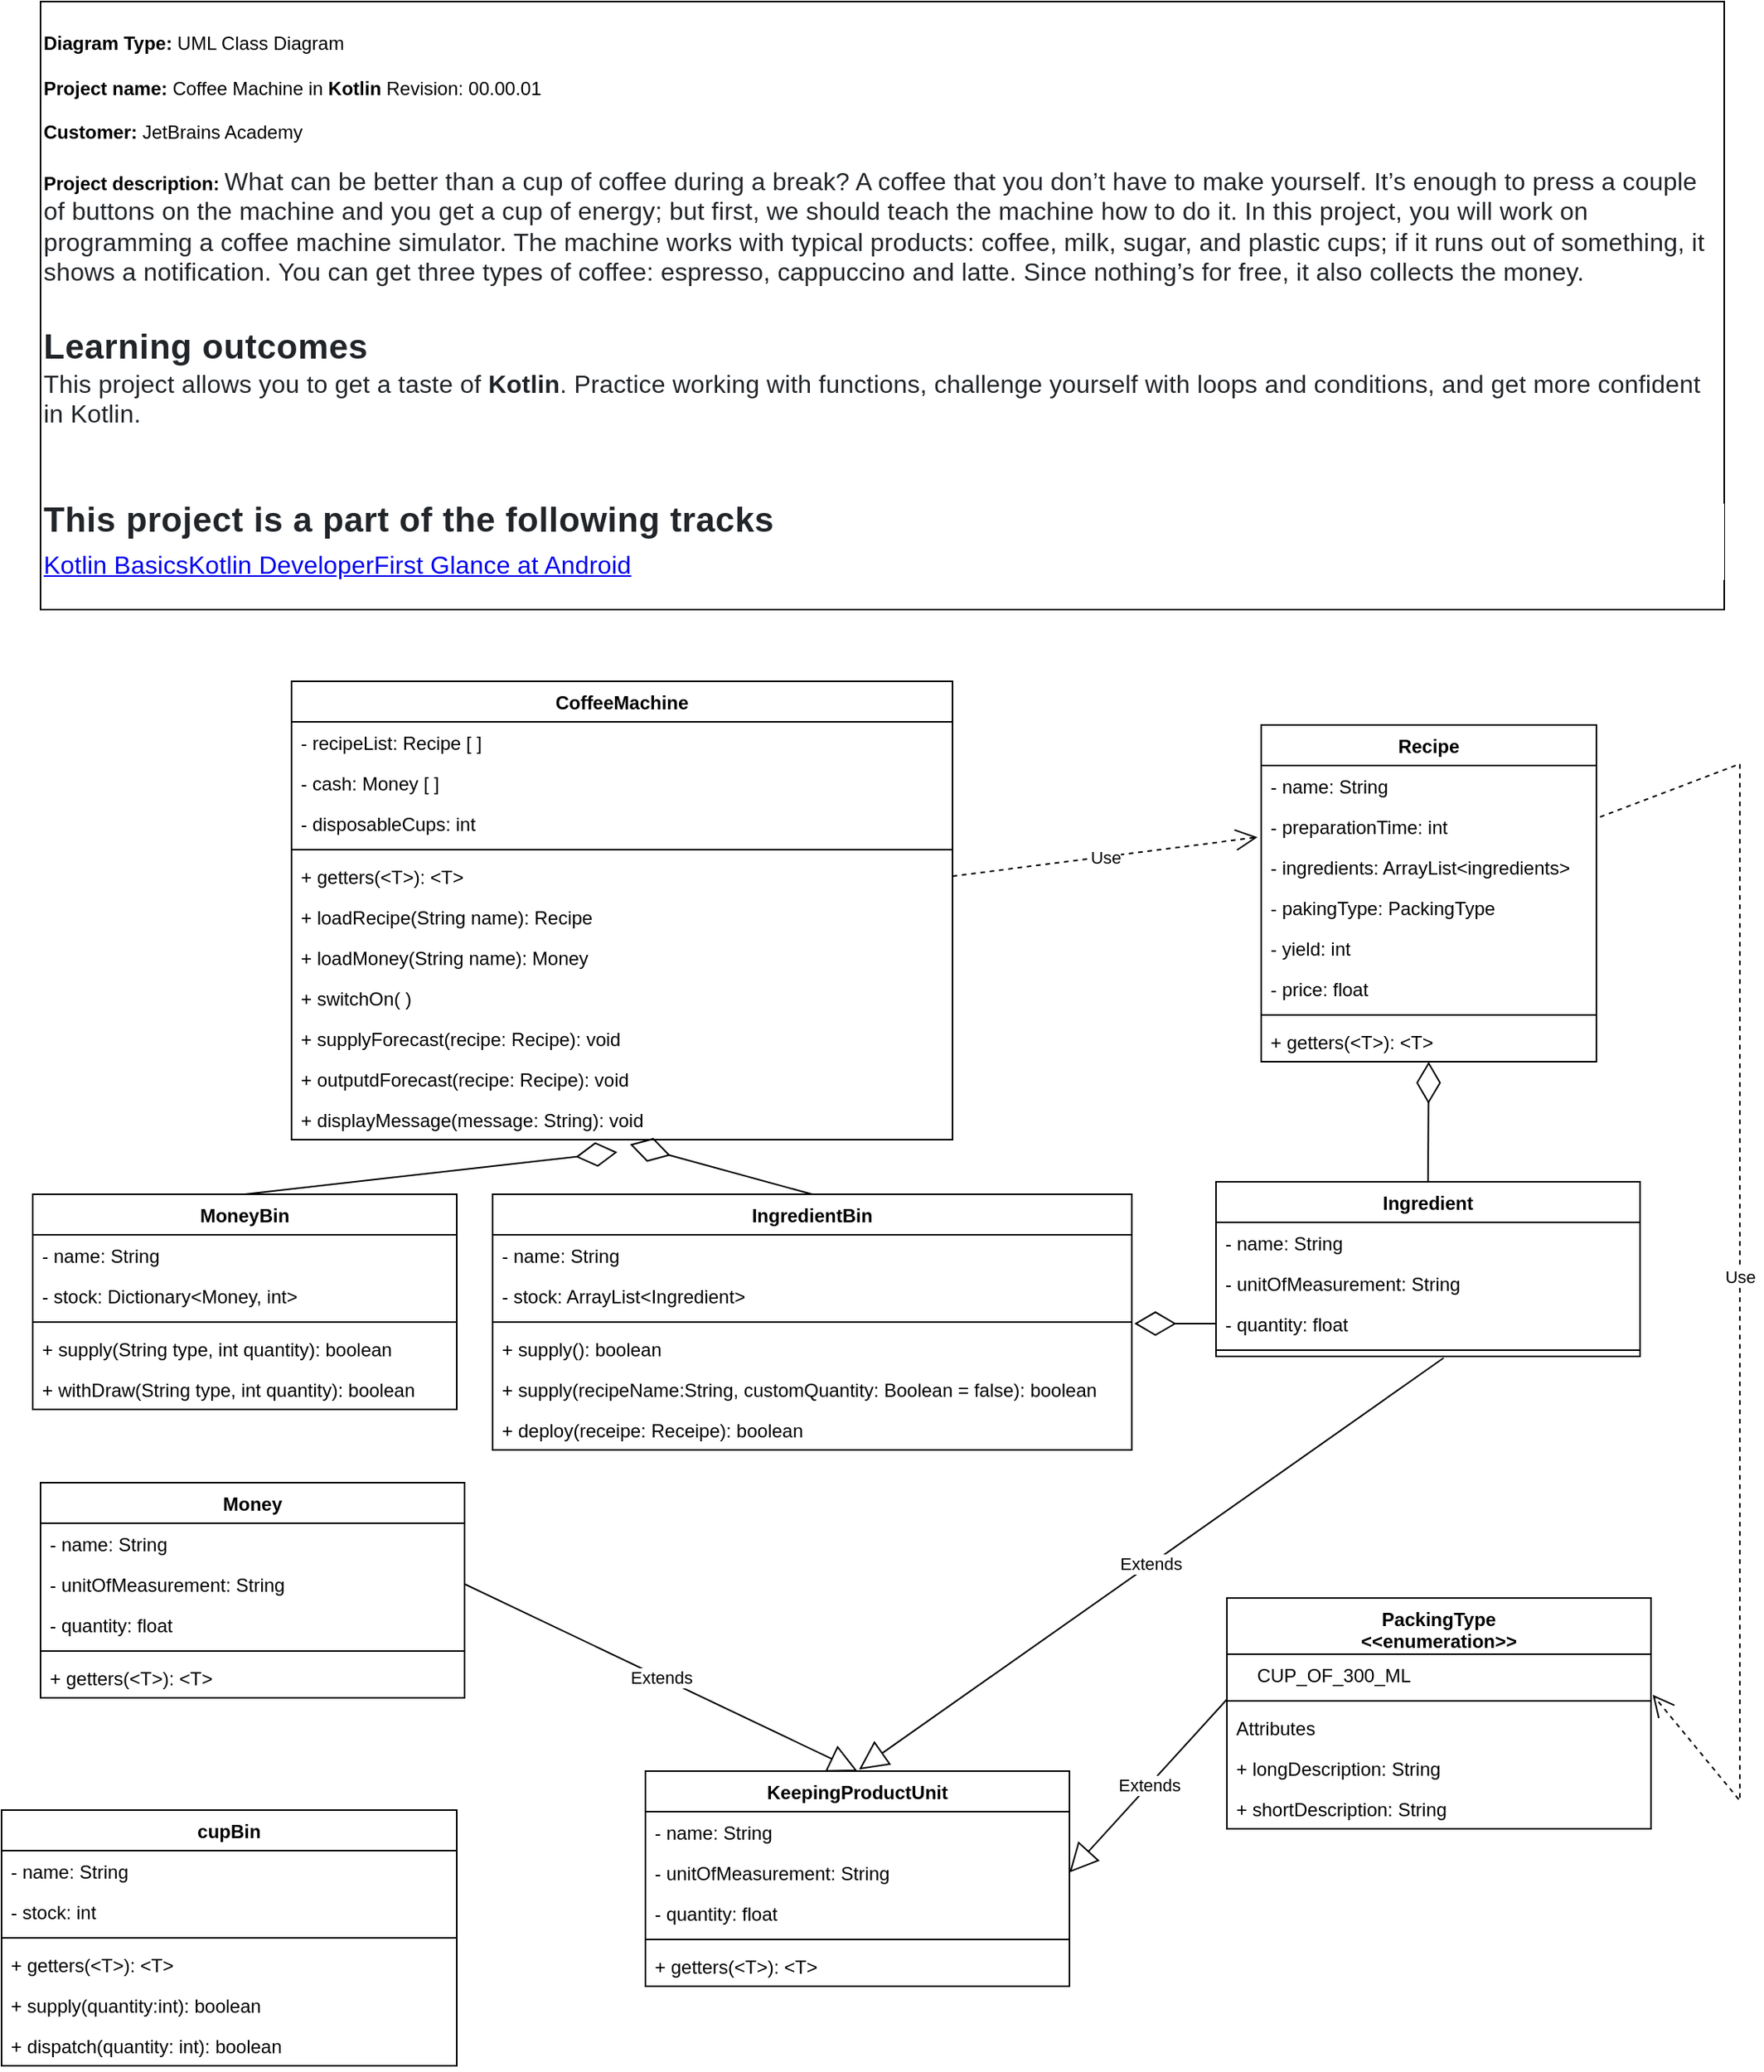 <mxfile version="16.6.2" type="device"><diagram name="Page-1" id="6133507b-19e7-1e82-6fc7-422aa6c4b21f"><mxGraphModel dx="1481" dy="1438" grid="1" gridSize="10" guides="1" tooltips="1" connect="1" arrows="1" fold="1" page="1" pageScale="1" pageWidth="1169" pageHeight="827" background="none" math="0" shadow="0"><root><mxCell id="0"/><mxCell id="1" parent="0"/><mxCell id="ur2thL-w3JqMQENx__kk-53" value="&lt;b&gt;Diagram Type:&lt;/b&gt; UML Class Diagram&lt;br&gt;&lt;b&gt;&lt;br&gt;Project name:&lt;/b&gt; Coffee Machine in &lt;b&gt;Kotlin&lt;/b&gt; Revision: 00.00.01&lt;br&gt;&lt;b&gt;&lt;br&gt;Customer:&lt;/b&gt; JetBrains Academy&lt;br&gt;&lt;b&gt;&lt;br&gt;Project description:&lt;/b&gt;&amp;nbsp;&lt;span style=&quot;background-color: rgb(255 , 255 , 255) ; color: rgb(33 , 37 , 41) ; font-size: 16px ; letter-spacing: 0.1px&quot;&gt;What can be better than a cup of coffee during a break? A coffee that you don’t have to make yourself. It’s enough to press a couple of buttons on the machine and you get a cup of energy; but first, we should teach the machine how to do it. In this project, you will work on programming a coffee machine simulator. The machine works with typical products: coffee, milk, sugar, and plastic cups; if it runs out of something, it shows a notification. You can get three types of coffee: espresso, cappuccino and latte. Since nothing’s for free, it also collects the money.&lt;br&gt;&lt;/span&gt;&lt;span style=&quot;font-size: 1.375rem ; letter-spacing: 0.3px ; background-color: rgb(255 , 255 , 255) ; color: rgb(33 , 37 , 41)&quot;&gt;&lt;b&gt;&lt;br&gt;Learning outcomes&lt;/b&gt;&lt;br&gt;&lt;/span&gt;&lt;span style=&quot;background-color: rgb(255 , 255 , 255)&quot;&gt;&lt;font color=&quot;#212529&quot;&gt;&lt;span style=&quot;font-size: 16px ; letter-spacing: 0.1px&quot;&gt;This project allows you to get a taste of &lt;b&gt;Kotlin&lt;/b&gt;. Practice working with functions, challenge yourself with loops and conditions, and get more confident in Kotlin.&lt;/span&gt;&lt;/font&gt;&lt;br&gt;&lt;/span&gt;&lt;div class=&quot;mt-5&quot; style=&quot;box-sizing: border-box ; background-color: rgb(255 , 255 , 255) ; margin-top: 3rem&quot;&gt;&lt;h5 style=&quot;color: rgb(33 , 37 , 41) ; font-size: 1.375rem ; letter-spacing: 0.3px ; box-sizing: border-box ; margin-top: 0px ; margin-bottom: 0.5rem ; line-height: 1&quot;&gt;This project is a part of the following tracks&lt;/h5&gt;&lt;font color=&quot;#0000ee&quot;&gt;&lt;span style=&quot;font-size: 16px ; letter-spacing: 0.1px&quot;&gt;&lt;u&gt;Kotlin BasicsKotlin DeveloperFirst Glance at Android&lt;/u&gt;&lt;/span&gt;&lt;/font&gt;&lt;br&gt;&lt;/div&gt;" style="rounded=0;whiteSpace=wrap;html=1;align=left;" parent="1" vertex="1"><mxGeometry x="40" y="-790" width="1080" height="390" as="geometry"/></mxCell><mxCell id="b6dwfCRvh0anxF05M48p-6" value="Use" style="endArrow=open;endSize=12;dashed=1;html=1;rounded=0;entryX=-0.011;entryY=0.769;entryDx=0;entryDy=0;exitX=1;exitY=0.5;exitDx=0;exitDy=0;entryPerimeter=0;" parent="1" source="gwbo-L4YFVo5fOnofD6Y-2" target="j45a3ToNBQLJP9z2JNSP-15" edge="1"><mxGeometry width="160" relative="1" as="geometry"><mxPoint x="630" y="-331" as="sourcePoint"/><mxPoint x="640" y="-262" as="targetPoint"/></mxGeometry></mxCell><mxCell id="j45a3ToNBQLJP9z2JNSP-6" value="CoffeeMachine" style="swimlane;fontStyle=1;align=center;verticalAlign=top;childLayout=stackLayout;horizontal=1;startSize=26;horizontalStack=0;resizeParent=1;resizeParentMax=0;resizeLast=0;collapsible=1;marginBottom=0;" parent="1" vertex="1"><mxGeometry x="201" y="-354" width="424" height="294" as="geometry"/></mxCell><mxCell id="j45a3ToNBQLJP9z2JNSP-26" value="- recipeList: Recipe [ ]&#10;" style="text;strokeColor=none;fillColor=none;align=left;verticalAlign=top;spacingLeft=4;spacingRight=4;overflow=hidden;rotatable=0;points=[[0,0.5],[1,0.5]];portConstraint=eastwest;" parent="j45a3ToNBQLJP9z2JNSP-6" vertex="1"><mxGeometry y="26" width="424" height="26" as="geometry"/></mxCell><mxCell id="850Amda9sujDum_yE_YI-3" value="- cash: Money [ ]" style="text;strokeColor=none;fillColor=none;align=left;verticalAlign=top;spacingLeft=4;spacingRight=4;overflow=hidden;rotatable=0;points=[[0,0.5],[1,0.5]];portConstraint=eastwest;" parent="j45a3ToNBQLJP9z2JNSP-6" vertex="1"><mxGeometry y="52" width="424" height="26" as="geometry"/></mxCell><mxCell id="j45a3ToNBQLJP9z2JNSP-27" value="- disposableCups: int" style="text;strokeColor=none;fillColor=none;align=left;verticalAlign=top;spacingLeft=4;spacingRight=4;overflow=hidden;rotatable=0;points=[[0,0.5],[1,0.5]];portConstraint=eastwest;" parent="j45a3ToNBQLJP9z2JNSP-6" vertex="1"><mxGeometry y="78" width="424" height="26" as="geometry"/></mxCell><mxCell id="j45a3ToNBQLJP9z2JNSP-8" value="" style="line;strokeWidth=1;fillColor=none;align=left;verticalAlign=middle;spacingTop=-1;spacingLeft=3;spacingRight=3;rotatable=0;labelPosition=right;points=[];portConstraint=eastwest;" parent="j45a3ToNBQLJP9z2JNSP-6" vertex="1"><mxGeometry y="104" width="424" height="8" as="geometry"/></mxCell><mxCell id="gwbo-L4YFVo5fOnofD6Y-2" value="+ getters(&lt;T&gt;): &lt;T&gt;" style="text;strokeColor=none;fillColor=none;align=left;verticalAlign=top;spacingLeft=4;spacingRight=4;overflow=hidden;rotatable=0;points=[[0,0.5],[1,0.5]];portConstraint=eastwest;" parent="j45a3ToNBQLJP9z2JNSP-6" vertex="1"><mxGeometry y="112" width="424" height="26" as="geometry"/></mxCell><mxCell id="0l1O_k670PWa3_nQX-Y2-1" value="+ loadRecipe(String name): Recipe" style="text;strokeColor=none;fillColor=none;align=left;verticalAlign=top;spacingLeft=4;spacingRight=4;overflow=hidden;rotatable=0;points=[[0,0.5],[1,0.5]];portConstraint=eastwest;" parent="j45a3ToNBQLJP9z2JNSP-6" vertex="1"><mxGeometry y="138" width="424" height="26" as="geometry"/></mxCell><mxCell id="850Amda9sujDum_yE_YI-1" value="+ loadMoney(String name): Money" style="text;strokeColor=none;fillColor=none;align=left;verticalAlign=top;spacingLeft=4;spacingRight=4;overflow=hidden;rotatable=0;points=[[0,0.5],[1,0.5]];portConstraint=eastwest;" parent="j45a3ToNBQLJP9z2JNSP-6" vertex="1"><mxGeometry y="164" width="424" height="26" as="geometry"/></mxCell><mxCell id="j45a3ToNBQLJP9z2JNSP-13" value="+ switchOn( )" style="text;strokeColor=none;fillColor=none;align=left;verticalAlign=top;spacingLeft=4;spacingRight=4;overflow=hidden;rotatable=0;points=[[0,0.5],[1,0.5]];portConstraint=eastwest;" parent="j45a3ToNBQLJP9z2JNSP-6" vertex="1"><mxGeometry y="190" width="424" height="26" as="geometry"/></mxCell><mxCell id="j45a3ToNBQLJP9z2JNSP-25" value="+ supplyForecast(recipe: Recipe): void" style="text;strokeColor=none;fillColor=none;align=left;verticalAlign=top;spacingLeft=4;spacingRight=4;overflow=hidden;rotatable=0;points=[[0,0.5],[1,0.5]];portConstraint=eastwest;" parent="j45a3ToNBQLJP9z2JNSP-6" vertex="1"><mxGeometry y="216" width="424" height="26" as="geometry"/></mxCell><mxCell id="gwbo-L4YFVo5fOnofD6Y-10" value="+ outputdForecast(recipe: Recipe): void" style="text;strokeColor=none;fillColor=none;align=left;verticalAlign=top;spacingLeft=4;spacingRight=4;overflow=hidden;rotatable=0;points=[[0,0.5],[1,0.5]];portConstraint=eastwest;" parent="j45a3ToNBQLJP9z2JNSP-6" vertex="1"><mxGeometry y="242" width="424" height="26" as="geometry"/></mxCell><mxCell id="j45a3ToNBQLJP9z2JNSP-89" value="+ displayMessage(message: String): void" style="text;strokeColor=none;fillColor=none;align=left;verticalAlign=top;spacingLeft=4;spacingRight=4;overflow=hidden;rotatable=0;points=[[0,0.5],[1,0.5]];portConstraint=eastwest;" parent="j45a3ToNBQLJP9z2JNSP-6" vertex="1"><mxGeometry y="268" width="424" height="26" as="geometry"/></mxCell><mxCell id="j45a3ToNBQLJP9z2JNSP-10" value="Recipe" style="swimlane;fontStyle=1;align=center;verticalAlign=top;childLayout=stackLayout;horizontal=1;startSize=26;horizontalStack=0;resizeParent=1;resizeParentMax=0;resizeLast=0;collapsible=1;marginBottom=0;" parent="1" vertex="1"><mxGeometry x="823" y="-326" width="215" height="216" as="geometry"/></mxCell><mxCell id="j45a3ToNBQLJP9z2JNSP-11" value="- name: String&#10;" style="text;strokeColor=none;fillColor=none;align=left;verticalAlign=top;spacingLeft=4;spacingRight=4;overflow=hidden;rotatable=0;points=[[0,0.5],[1,0.5]];portConstraint=eastwest;" parent="j45a3ToNBQLJP9z2JNSP-10" vertex="1"><mxGeometry y="26" width="215" height="26" as="geometry"/></mxCell><mxCell id="j45a3ToNBQLJP9z2JNSP-15" value="- preparationTime: int&#10;" style="text;strokeColor=none;fillColor=none;align=left;verticalAlign=top;spacingLeft=4;spacingRight=4;overflow=hidden;rotatable=0;points=[[0,0.5],[1,0.5]];portConstraint=eastwest;" parent="j45a3ToNBQLJP9z2JNSP-10" vertex="1"><mxGeometry y="52" width="215" height="26" as="geometry"/></mxCell><mxCell id="j45a3ToNBQLJP9z2JNSP-14" value="- ingredients: ArrayList&lt;ingredients&gt;&#10;" style="text;strokeColor=none;fillColor=none;align=left;verticalAlign=top;spacingLeft=4;spacingRight=4;overflow=hidden;rotatable=0;points=[[0,0.5],[1,0.5]];portConstraint=eastwest;" parent="j45a3ToNBQLJP9z2JNSP-10" vertex="1"><mxGeometry y="78" width="215" height="26" as="geometry"/></mxCell><mxCell id="j45a3ToNBQLJP9z2JNSP-24" value="- pakingType: PackingType" style="text;strokeColor=none;fillColor=none;align=left;verticalAlign=top;spacingLeft=4;spacingRight=4;overflow=hidden;rotatable=0;points=[[0,0.5],[1,0.5]];portConstraint=eastwest;" parent="j45a3ToNBQLJP9z2JNSP-10" vertex="1"><mxGeometry y="104" width="215" height="26" as="geometry"/></mxCell><mxCell id="gwbo-L4YFVo5fOnofD6Y-1" value="- yield: int" style="text;strokeColor=none;fillColor=none;align=left;verticalAlign=top;spacingLeft=4;spacingRight=4;overflow=hidden;rotatable=0;points=[[0,0.5],[1,0.5]];portConstraint=eastwest;" parent="j45a3ToNBQLJP9z2JNSP-10" vertex="1"><mxGeometry y="130" width="215" height="26" as="geometry"/></mxCell><mxCell id="850Amda9sujDum_yE_YI-2" value="- price: float" style="text;strokeColor=none;fillColor=none;align=left;verticalAlign=top;spacingLeft=4;spacingRight=4;overflow=hidden;rotatable=0;points=[[0,0.5],[1,0.5]];portConstraint=eastwest;" parent="j45a3ToNBQLJP9z2JNSP-10" vertex="1"><mxGeometry y="156" width="215" height="26" as="geometry"/></mxCell><mxCell id="j45a3ToNBQLJP9z2JNSP-12" value="" style="line;strokeWidth=1;fillColor=none;align=left;verticalAlign=middle;spacingTop=-1;spacingLeft=3;spacingRight=3;rotatable=0;labelPosition=right;points=[];portConstraint=eastwest;" parent="j45a3ToNBQLJP9z2JNSP-10" vertex="1"><mxGeometry y="182" width="215" height="8" as="geometry"/></mxCell><mxCell id="j45a3ToNBQLJP9z2JNSP-39" value="+ getters(&lt;T&gt;): &lt;T&gt;" style="text;strokeColor=none;fillColor=none;align=left;verticalAlign=top;spacingLeft=4;spacingRight=4;overflow=hidden;rotatable=0;points=[[0,0.5],[1,0.5]];portConstraint=eastwest;" parent="j45a3ToNBQLJP9z2JNSP-10" vertex="1"><mxGeometry y="190" width="215" height="26" as="geometry"/></mxCell><mxCell id="j45a3ToNBQLJP9z2JNSP-16" value="IngredientBin" style="swimlane;fontStyle=1;align=center;verticalAlign=top;childLayout=stackLayout;horizontal=1;startSize=26;horizontalStack=0;resizeParent=1;resizeParentMax=0;resizeLast=0;collapsible=1;marginBottom=0;" parent="1" vertex="1"><mxGeometry x="330" y="-25" width="410" height="164" as="geometry"/></mxCell><mxCell id="j45a3ToNBQLJP9z2JNSP-17" value="- name: String" style="text;strokeColor=none;fillColor=none;align=left;verticalAlign=top;spacingLeft=4;spacingRight=4;overflow=hidden;rotatable=0;points=[[0,0.5],[1,0.5]];portConstraint=eastwest;" parent="j45a3ToNBQLJP9z2JNSP-16" vertex="1"><mxGeometry y="26" width="410" height="26" as="geometry"/></mxCell><mxCell id="j45a3ToNBQLJP9z2JNSP-7" value="- stock: ArrayList&lt;Ingredient&gt;" style="text;strokeColor=none;fillColor=none;align=left;verticalAlign=top;spacingLeft=4;spacingRight=4;overflow=hidden;rotatable=0;points=[[0,0.5],[1,0.5]];portConstraint=eastwest;" parent="j45a3ToNBQLJP9z2JNSP-16" vertex="1"><mxGeometry y="52" width="410" height="26" as="geometry"/></mxCell><mxCell id="j45a3ToNBQLJP9z2JNSP-18" value="" style="line;strokeWidth=1;fillColor=none;align=left;verticalAlign=middle;spacingTop=-1;spacingLeft=3;spacingRight=3;rotatable=0;labelPosition=right;points=[];portConstraint=eastwest;" parent="j45a3ToNBQLJP9z2JNSP-16" vertex="1"><mxGeometry y="78" width="410" height="8" as="geometry"/></mxCell><mxCell id="gwbo-L4YFVo5fOnofD6Y-7" value="+ supply(): boolean" style="text;strokeColor=none;fillColor=none;align=left;verticalAlign=top;spacingLeft=4;spacingRight=4;overflow=hidden;rotatable=0;points=[[0,0.5],[1,0.5]];portConstraint=eastwest;" parent="j45a3ToNBQLJP9z2JNSP-16" vertex="1"><mxGeometry y="86" width="410" height="26" as="geometry"/></mxCell><mxCell id="upK5ipOYw3PH1_H46zlF-1" value="+ supply(recipeName:String, customQuantity: Boolean = false): boolean" style="text;strokeColor=none;fillColor=none;align=left;verticalAlign=top;spacingLeft=4;spacingRight=4;overflow=hidden;rotatable=0;points=[[0,0.5],[1,0.5]];portConstraint=eastwest;" vertex="1" parent="j45a3ToNBQLJP9z2JNSP-16"><mxGeometry y="112" width="410" height="26" as="geometry"/></mxCell><mxCell id="udGFt5F7CLarxyAaR5UL-2" value="+ deploy(receipe: Receipe): boolean" style="text;strokeColor=none;fillColor=none;align=left;verticalAlign=top;spacingLeft=4;spacingRight=4;overflow=hidden;rotatable=0;points=[[0,0.5],[1,0.5]];portConstraint=eastwest;" parent="j45a3ToNBQLJP9z2JNSP-16" vertex="1"><mxGeometry y="138" width="410" height="26" as="geometry"/></mxCell><mxCell id="j45a3ToNBQLJP9z2JNSP-23" value="" style="endArrow=diamondThin;endFill=0;endSize=24;html=1;rounded=0;exitX=0.5;exitY=0;exitDx=0;exitDy=0;entryX=0.512;entryY=1.115;entryDx=0;entryDy=0;entryPerimeter=0;" parent="1" source="j45a3ToNBQLJP9z2JNSP-16" target="j45a3ToNBQLJP9z2JNSP-89" edge="1"><mxGeometry width="160" relative="1" as="geometry"><mxPoint x="400" y="-190" as="sourcePoint"/><mxPoint x="440" y="-110" as="targetPoint"/></mxGeometry></mxCell><mxCell id="j45a3ToNBQLJP9z2JNSP-28" value="MoneyBin" style="swimlane;fontStyle=1;align=center;verticalAlign=top;childLayout=stackLayout;horizontal=1;startSize=26;horizontalStack=0;resizeParent=1;resizeParentMax=0;resizeLast=0;collapsible=1;marginBottom=0;" parent="1" vertex="1"><mxGeometry x="35" y="-25" width="272" height="138" as="geometry"/></mxCell><mxCell id="j45a3ToNBQLJP9z2JNSP-29" value="- name: String" style="text;strokeColor=none;fillColor=none;align=left;verticalAlign=top;spacingLeft=4;spacingRight=4;overflow=hidden;rotatable=0;points=[[0,0.5],[1,0.5]];portConstraint=eastwest;" parent="j45a3ToNBQLJP9z2JNSP-28" vertex="1"><mxGeometry y="26" width="272" height="26" as="geometry"/></mxCell><mxCell id="6BDBjYxnqBlmbO1aHxJn-8" value="- stock: Dictionary&lt;Money, int&gt;" style="text;strokeColor=none;fillColor=none;align=left;verticalAlign=top;spacingLeft=4;spacingRight=4;overflow=hidden;rotatable=0;points=[[0,0.5],[1,0.5]];portConstraint=eastwest;" parent="j45a3ToNBQLJP9z2JNSP-28" vertex="1"><mxGeometry y="52" width="272" height="26" as="geometry"/></mxCell><mxCell id="j45a3ToNBQLJP9z2JNSP-33" value="" style="line;strokeWidth=1;fillColor=none;align=left;verticalAlign=middle;spacingTop=-1;spacingLeft=3;spacingRight=3;rotatable=0;labelPosition=right;points=[];portConstraint=eastwest;" parent="j45a3ToNBQLJP9z2JNSP-28" vertex="1"><mxGeometry y="78" width="272" height="8" as="geometry"/></mxCell><mxCell id="j45a3ToNBQLJP9z2JNSP-36" value="+ supply(String type, int quantity): boolean" style="text;strokeColor=none;fillColor=none;align=left;verticalAlign=top;spacingLeft=4;spacingRight=4;overflow=hidden;rotatable=0;points=[[0,0.5],[1,0.5]];portConstraint=eastwest;" parent="j45a3ToNBQLJP9z2JNSP-28" vertex="1"><mxGeometry y="86" width="272" height="26" as="geometry"/></mxCell><mxCell id="j45a3ToNBQLJP9z2JNSP-41" value="+ withDraw(String type, int quantity): boolean" style="text;strokeColor=none;fillColor=none;align=left;verticalAlign=top;spacingLeft=4;spacingRight=4;overflow=hidden;rotatable=0;points=[[0,0.5],[1,0.5]];portConstraint=eastwest;" parent="j45a3ToNBQLJP9z2JNSP-28" vertex="1"><mxGeometry y="112" width="272" height="26" as="geometry"/></mxCell><mxCell id="j45a3ToNBQLJP9z2JNSP-40" value="" style="endArrow=diamondThin;endFill=0;endSize=24;html=1;rounded=0;exitX=0.5;exitY=0;exitDx=0;exitDy=0;entryX=0.493;entryY=1.308;entryDx=0;entryDy=0;entryPerimeter=0;" parent="1" source="j45a3ToNBQLJP9z2JNSP-28" target="j45a3ToNBQLJP9z2JNSP-89" edge="1"><mxGeometry width="160" relative="1" as="geometry"><mxPoint x="554" y="-15" as="sourcePoint"/><mxPoint x="370" y="-100" as="targetPoint"/></mxGeometry></mxCell><mxCell id="j45a3ToNBQLJP9z2JNSP-57" value="Ingredient" style="swimlane;fontStyle=1;align=center;verticalAlign=top;childLayout=stackLayout;horizontal=1;startSize=26;horizontalStack=0;resizeParent=1;resizeParentMax=0;resizeLast=0;collapsible=1;marginBottom=0;" parent="1" vertex="1"><mxGeometry x="794" y="-33" width="272" height="112" as="geometry"/></mxCell><mxCell id="j45a3ToNBQLJP9z2JNSP-58" value="- name: String" style="text;strokeColor=none;fillColor=none;align=left;verticalAlign=top;spacingLeft=4;spacingRight=4;overflow=hidden;rotatable=0;points=[[0,0.5],[1,0.5]];portConstraint=eastwest;" parent="j45a3ToNBQLJP9z2JNSP-57" vertex="1"><mxGeometry y="26" width="272" height="26" as="geometry"/></mxCell><mxCell id="j45a3ToNBQLJP9z2JNSP-59" value="- unitOfMeasurement: String" style="text;strokeColor=none;fillColor=none;align=left;verticalAlign=top;spacingLeft=4;spacingRight=4;overflow=hidden;rotatable=0;points=[[0,0.5],[1,0.5]];portConstraint=eastwest;" parent="j45a3ToNBQLJP9z2JNSP-57" vertex="1"><mxGeometry y="52" width="272" height="26" as="geometry"/></mxCell><mxCell id="j45a3ToNBQLJP9z2JNSP-60" value="- quantity: float" style="text;strokeColor=none;fillColor=none;align=left;verticalAlign=top;spacingLeft=4;spacingRight=4;overflow=hidden;rotatable=0;points=[[0,0.5],[1,0.5]];portConstraint=eastwest;" parent="j45a3ToNBQLJP9z2JNSP-57" vertex="1"><mxGeometry y="78" width="272" height="26" as="geometry"/></mxCell><mxCell id="j45a3ToNBQLJP9z2JNSP-62" value="" style="line;strokeWidth=1;fillColor=none;align=left;verticalAlign=middle;spacingTop=-1;spacingLeft=3;spacingRight=3;rotatable=0;labelPosition=right;points=[];portConstraint=eastwest;" parent="j45a3ToNBQLJP9z2JNSP-57" vertex="1"><mxGeometry y="104" width="272" height="8" as="geometry"/></mxCell><mxCell id="j45a3ToNBQLJP9z2JNSP-65" value="" style="endArrow=diamondThin;endFill=0;endSize=24;html=1;rounded=0;exitX=0.5;exitY=0;exitDx=0;exitDy=0;" parent="1" source="j45a3ToNBQLJP9z2JNSP-57" target="j45a3ToNBQLJP9z2JNSP-39" edge="1"><mxGeometry width="160" relative="1" as="geometry"><mxPoint x="870" y="-40" as="sourcePoint"/><mxPoint x="399.04" y="-147.998" as="targetPoint"/></mxGeometry></mxCell><mxCell id="j45a3ToNBQLJP9z2JNSP-71" value="Extends" style="endArrow=block;endSize=16;endFill=0;html=1;rounded=0;entryX=0.5;entryY=0;entryDx=0;entryDy=0;" parent="1" edge="1"><mxGeometry width="160" relative="1" as="geometry"><mxPoint x="940" y="80" as="sourcePoint"/><mxPoint x="565" y="344" as="targetPoint"/></mxGeometry></mxCell><mxCell id="j45a3ToNBQLJP9z2JNSP-73" value="PackingType&#10;&lt;&lt;enumeration&gt;&gt;" style="swimlane;fontStyle=1;align=center;verticalAlign=top;childLayout=stackLayout;horizontal=1;startSize=36;horizontalStack=0;resizeParent=1;resizeParentMax=0;resizeLast=0;collapsible=1;marginBottom=0;" parent="1" vertex="1"><mxGeometry x="801" y="234" width="272" height="148" as="geometry"/></mxCell><mxCell id="j45a3ToNBQLJP9z2JNSP-83" value="    CUP_OF_300_ML" style="text;strokeColor=none;fillColor=none;align=left;verticalAlign=top;spacingLeft=4;spacingRight=4;overflow=hidden;rotatable=0;points=[[0,0.5],[1,0.5]];portConstraint=eastwest;" parent="j45a3ToNBQLJP9z2JNSP-73" vertex="1"><mxGeometry y="36" width="272" height="26" as="geometry"/></mxCell><mxCell id="j45a3ToNBQLJP9z2JNSP-78" value="" style="line;strokeWidth=1;fillColor=none;align=left;verticalAlign=middle;spacingTop=-1;spacingLeft=3;spacingRight=3;rotatable=0;labelPosition=right;points=[];portConstraint=eastwest;" parent="j45a3ToNBQLJP9z2JNSP-73" vertex="1"><mxGeometry y="62" width="272" height="8" as="geometry"/></mxCell><mxCell id="j45a3ToNBQLJP9z2JNSP-74" value="Attributes" style="text;strokeColor=none;fillColor=none;align=left;verticalAlign=top;spacingLeft=4;spacingRight=4;overflow=hidden;rotatable=0;points=[[0,0.5],[1,0.5]];portConstraint=eastwest;" parent="j45a3ToNBQLJP9z2JNSP-73" vertex="1"><mxGeometry y="70" width="272" height="26" as="geometry"/></mxCell><mxCell id="upK5ipOYw3PH1_H46zlF-3" value="+ longDescription: String" style="text;strokeColor=none;fillColor=none;align=left;verticalAlign=top;spacingLeft=4;spacingRight=4;overflow=hidden;rotatable=0;points=[[0,0.5],[1,0.5]];portConstraint=eastwest;" vertex="1" parent="j45a3ToNBQLJP9z2JNSP-73"><mxGeometry y="96" width="272" height="26" as="geometry"/></mxCell><mxCell id="j45a3ToNBQLJP9z2JNSP-84" value="+ shortDescription: String" style="text;strokeColor=none;fillColor=none;align=left;verticalAlign=top;spacingLeft=4;spacingRight=4;overflow=hidden;rotatable=0;points=[[0,0.5],[1,0.5]];portConstraint=eastwest;" parent="j45a3ToNBQLJP9z2JNSP-73" vertex="1"><mxGeometry y="122" width="272" height="26" as="geometry"/></mxCell><mxCell id="j45a3ToNBQLJP9z2JNSP-87" value="Extends" style="endArrow=block;endSize=16;endFill=0;html=1;rounded=0;entryX=1;entryY=0.5;entryDx=0;entryDy=0;exitX=0;exitY=0.192;exitDx=0;exitDy=0;exitPerimeter=0;" parent="1" target="6BDBjYxnqBlmbO1aHxJn-22" edge="1"><mxGeometry width="160" relative="1" as="geometry"><mxPoint x="801" y="298.992" as="sourcePoint"/><mxPoint x="660" y="414" as="targetPoint"/></mxGeometry></mxCell><mxCell id="j45a3ToNBQLJP9z2JNSP-88" value="Use" style="endArrow=open;endSize=12;dashed=1;html=1;rounded=0;exitX=1.011;exitY=0.269;exitDx=0;exitDy=0;exitPerimeter=0;entryX=1.004;entryY=1;entryDx=0;entryDy=0;entryPerimeter=0;" parent="1" source="j45a3ToNBQLJP9z2JNSP-15" target="j45a3ToNBQLJP9z2JNSP-83" edge="1"><mxGeometry width="160" relative="1" as="geometry"><mxPoint x="476" y="-275" as="sourcePoint"/><mxPoint x="1110" y="90" as="targetPoint"/><Array as="points"><mxPoint x="1130" y="-301"/><mxPoint x="1130" y="364"/></Array></mxGeometry></mxCell><mxCell id="gwbo-L4YFVo5fOnofD6Y-6" value="" style="endArrow=diamondThin;endFill=0;endSize=24;html=1;rounded=0;exitX=0;exitY=0.5;exitDx=0;exitDy=0;entryX=1.004;entryY=1.192;entryDx=0;entryDy=0;entryPerimeter=0;" parent="1" source="j45a3ToNBQLJP9z2JNSP-60" target="j45a3ToNBQLJP9z2JNSP-7" edge="1"><mxGeometry width="160" relative="1" as="geometry"><mxPoint x="940" y="-15" as="sourcePoint"/><mxPoint x="940.459" y="-160" as="targetPoint"/></mxGeometry></mxCell><mxCell id="6BDBjYxnqBlmbO1aHxJn-1" value="cupBin" style="swimlane;fontStyle=1;align=center;verticalAlign=top;childLayout=stackLayout;horizontal=1;startSize=26;horizontalStack=0;resizeParent=1;resizeParentMax=0;resizeLast=0;collapsible=1;marginBottom=0;" parent="1" vertex="1"><mxGeometry x="15" y="370" width="292" height="164" as="geometry"/></mxCell><mxCell id="6BDBjYxnqBlmbO1aHxJn-2" value="- name: String" style="text;strokeColor=none;fillColor=none;align=left;verticalAlign=top;spacingLeft=4;spacingRight=4;overflow=hidden;rotatable=0;points=[[0,0.5],[1,0.5]];portConstraint=eastwest;" parent="6BDBjYxnqBlmbO1aHxJn-1" vertex="1"><mxGeometry y="26" width="292" height="26" as="geometry"/></mxCell><mxCell id="6BDBjYxnqBlmbO1aHxJn-3" value="- stock: int" style="text;strokeColor=none;fillColor=none;align=left;verticalAlign=top;spacingLeft=4;spacingRight=4;overflow=hidden;rotatable=0;points=[[0,0.5],[1,0.5]];portConstraint=eastwest;" parent="6BDBjYxnqBlmbO1aHxJn-1" vertex="1"><mxGeometry y="52" width="292" height="26" as="geometry"/></mxCell><mxCell id="6BDBjYxnqBlmbO1aHxJn-4" value="" style="line;strokeWidth=1;fillColor=none;align=left;verticalAlign=middle;spacingTop=-1;spacingLeft=3;spacingRight=3;rotatable=0;labelPosition=right;points=[];portConstraint=eastwest;" parent="6BDBjYxnqBlmbO1aHxJn-1" vertex="1"><mxGeometry y="78" width="292" height="8" as="geometry"/></mxCell><mxCell id="6BDBjYxnqBlmbO1aHxJn-5" value="+ getters(&lt;T&gt;): &lt;T&gt;" style="text;strokeColor=none;fillColor=none;align=left;verticalAlign=top;spacingLeft=4;spacingRight=4;overflow=hidden;rotatable=0;points=[[0,0.5],[1,0.5]];portConstraint=eastwest;" parent="6BDBjYxnqBlmbO1aHxJn-1" vertex="1"><mxGeometry y="86" width="292" height="26" as="geometry"/></mxCell><mxCell id="6BDBjYxnqBlmbO1aHxJn-6" value="+ supply(quantity:int): boolean" style="text;strokeColor=none;fillColor=none;align=left;verticalAlign=top;spacingLeft=4;spacingRight=4;overflow=hidden;rotatable=0;points=[[0,0.5],[1,0.5]];portConstraint=eastwest;" parent="6BDBjYxnqBlmbO1aHxJn-1" vertex="1"><mxGeometry y="112" width="292" height="26" as="geometry"/></mxCell><mxCell id="6BDBjYxnqBlmbO1aHxJn-7" value="+ dispatch(quantity: int): boolean" style="text;strokeColor=none;fillColor=none;align=left;verticalAlign=top;spacingLeft=4;spacingRight=4;overflow=hidden;rotatable=0;points=[[0,0.5],[1,0.5]];portConstraint=eastwest;" parent="6BDBjYxnqBlmbO1aHxJn-1" vertex="1"><mxGeometry y="138" width="292" height="26" as="geometry"/></mxCell><mxCell id="6BDBjYxnqBlmbO1aHxJn-9" value="Money" style="swimlane;fontStyle=1;align=center;verticalAlign=top;childLayout=stackLayout;horizontal=1;startSize=26;horizontalStack=0;resizeParent=1;resizeParentMax=0;resizeLast=0;collapsible=1;marginBottom=0;" parent="1" vertex="1"><mxGeometry x="40" y="160" width="272" height="138" as="geometry"/></mxCell><mxCell id="6BDBjYxnqBlmbO1aHxJn-10" value="- name: String" style="text;strokeColor=none;fillColor=none;align=left;verticalAlign=top;spacingLeft=4;spacingRight=4;overflow=hidden;rotatable=0;points=[[0,0.5],[1,0.5]];portConstraint=eastwest;" parent="6BDBjYxnqBlmbO1aHxJn-9" vertex="1"><mxGeometry y="26" width="272" height="26" as="geometry"/></mxCell><mxCell id="6BDBjYxnqBlmbO1aHxJn-11" value="- unitOfMeasurement: String" style="text;strokeColor=none;fillColor=none;align=left;verticalAlign=top;spacingLeft=4;spacingRight=4;overflow=hidden;rotatable=0;points=[[0,0.5],[1,0.5]];portConstraint=eastwest;" parent="6BDBjYxnqBlmbO1aHxJn-9" vertex="1"><mxGeometry y="52" width="272" height="26" as="geometry"/></mxCell><mxCell id="6BDBjYxnqBlmbO1aHxJn-12" value="- quantity: float" style="text;strokeColor=none;fillColor=none;align=left;verticalAlign=top;spacingLeft=4;spacingRight=4;overflow=hidden;rotatable=0;points=[[0,0.5],[1,0.5]];portConstraint=eastwest;" parent="6BDBjYxnqBlmbO1aHxJn-9" vertex="1"><mxGeometry y="78" width="272" height="26" as="geometry"/></mxCell><mxCell id="6BDBjYxnqBlmbO1aHxJn-13" value="" style="line;strokeWidth=1;fillColor=none;align=left;verticalAlign=middle;spacingTop=-1;spacingLeft=3;spacingRight=3;rotatable=0;labelPosition=right;points=[];portConstraint=eastwest;" parent="6BDBjYxnqBlmbO1aHxJn-9" vertex="1"><mxGeometry y="104" width="272" height="8" as="geometry"/></mxCell><mxCell id="6BDBjYxnqBlmbO1aHxJn-16" value="+ getters(&lt;T&gt;): &lt;T&gt;" style="text;strokeColor=none;fillColor=none;align=left;verticalAlign=top;spacingLeft=4;spacingRight=4;overflow=hidden;rotatable=0;points=[[0,0.5],[1,0.5]];portConstraint=eastwest;" parent="6BDBjYxnqBlmbO1aHxJn-9" vertex="1"><mxGeometry y="112" width="272" height="26" as="geometry"/></mxCell><mxCell id="6BDBjYxnqBlmbO1aHxJn-18" value="Extends" style="endArrow=block;endSize=16;endFill=0;html=1;rounded=0;exitX=1;exitY=0.5;exitDx=0;exitDy=0;entryX=0.5;entryY=0;entryDx=0;entryDy=0;" parent="1" source="6BDBjYxnqBlmbO1aHxJn-11" target="6BDBjYxnqBlmbO1aHxJn-20" edge="1"><mxGeometry width="160" relative="1" as="geometry"><mxPoint x="956.048" y="119.992" as="sourcePoint"/><mxPoint x="560" y="340" as="targetPoint"/></mxGeometry></mxCell><mxCell id="6BDBjYxnqBlmbO1aHxJn-20" value="KeepingProductUnit" style="swimlane;fontStyle=1;align=center;verticalAlign=top;childLayout=stackLayout;horizontal=1;startSize=26;horizontalStack=0;resizeParent=1;resizeParentMax=0;resizeLast=0;collapsible=1;marginBottom=0;" parent="1" vertex="1"><mxGeometry x="428" y="345" width="272" height="138" as="geometry"/></mxCell><mxCell id="6BDBjYxnqBlmbO1aHxJn-21" value="- name: String" style="text;strokeColor=none;fillColor=none;align=left;verticalAlign=top;spacingLeft=4;spacingRight=4;overflow=hidden;rotatable=0;points=[[0,0.5],[1,0.5]];portConstraint=eastwest;" parent="6BDBjYxnqBlmbO1aHxJn-20" vertex="1"><mxGeometry y="26" width="272" height="26" as="geometry"/></mxCell><mxCell id="6BDBjYxnqBlmbO1aHxJn-22" value="- unitOfMeasurement: String" style="text;strokeColor=none;fillColor=none;align=left;verticalAlign=top;spacingLeft=4;spacingRight=4;overflow=hidden;rotatable=0;points=[[0,0.5],[1,0.5]];portConstraint=eastwest;" parent="6BDBjYxnqBlmbO1aHxJn-20" vertex="1"><mxGeometry y="52" width="272" height="26" as="geometry"/></mxCell><mxCell id="6BDBjYxnqBlmbO1aHxJn-23" value="- quantity: float" style="text;strokeColor=none;fillColor=none;align=left;verticalAlign=top;spacingLeft=4;spacingRight=4;overflow=hidden;rotatable=0;points=[[0,0.5],[1,0.5]];portConstraint=eastwest;" parent="6BDBjYxnqBlmbO1aHxJn-20" vertex="1"><mxGeometry y="78" width="272" height="26" as="geometry"/></mxCell><mxCell id="6BDBjYxnqBlmbO1aHxJn-24" value="" style="line;strokeWidth=1;fillColor=none;align=left;verticalAlign=middle;spacingTop=-1;spacingLeft=3;spacingRight=3;rotatable=0;labelPosition=right;points=[];portConstraint=eastwest;" parent="6BDBjYxnqBlmbO1aHxJn-20" vertex="1"><mxGeometry y="104" width="272" height="8" as="geometry"/></mxCell><mxCell id="6BDBjYxnqBlmbO1aHxJn-25" value="+ getters(&lt;T&gt;): &lt;T&gt;" style="text;strokeColor=none;fillColor=none;align=left;verticalAlign=top;spacingLeft=4;spacingRight=4;overflow=hidden;rotatable=0;points=[[0,0.5],[1,0.5]];portConstraint=eastwest;" parent="6BDBjYxnqBlmbO1aHxJn-20" vertex="1"><mxGeometry y="112" width="272" height="26" as="geometry"/></mxCell></root></mxGraphModel></diagram></mxfile>